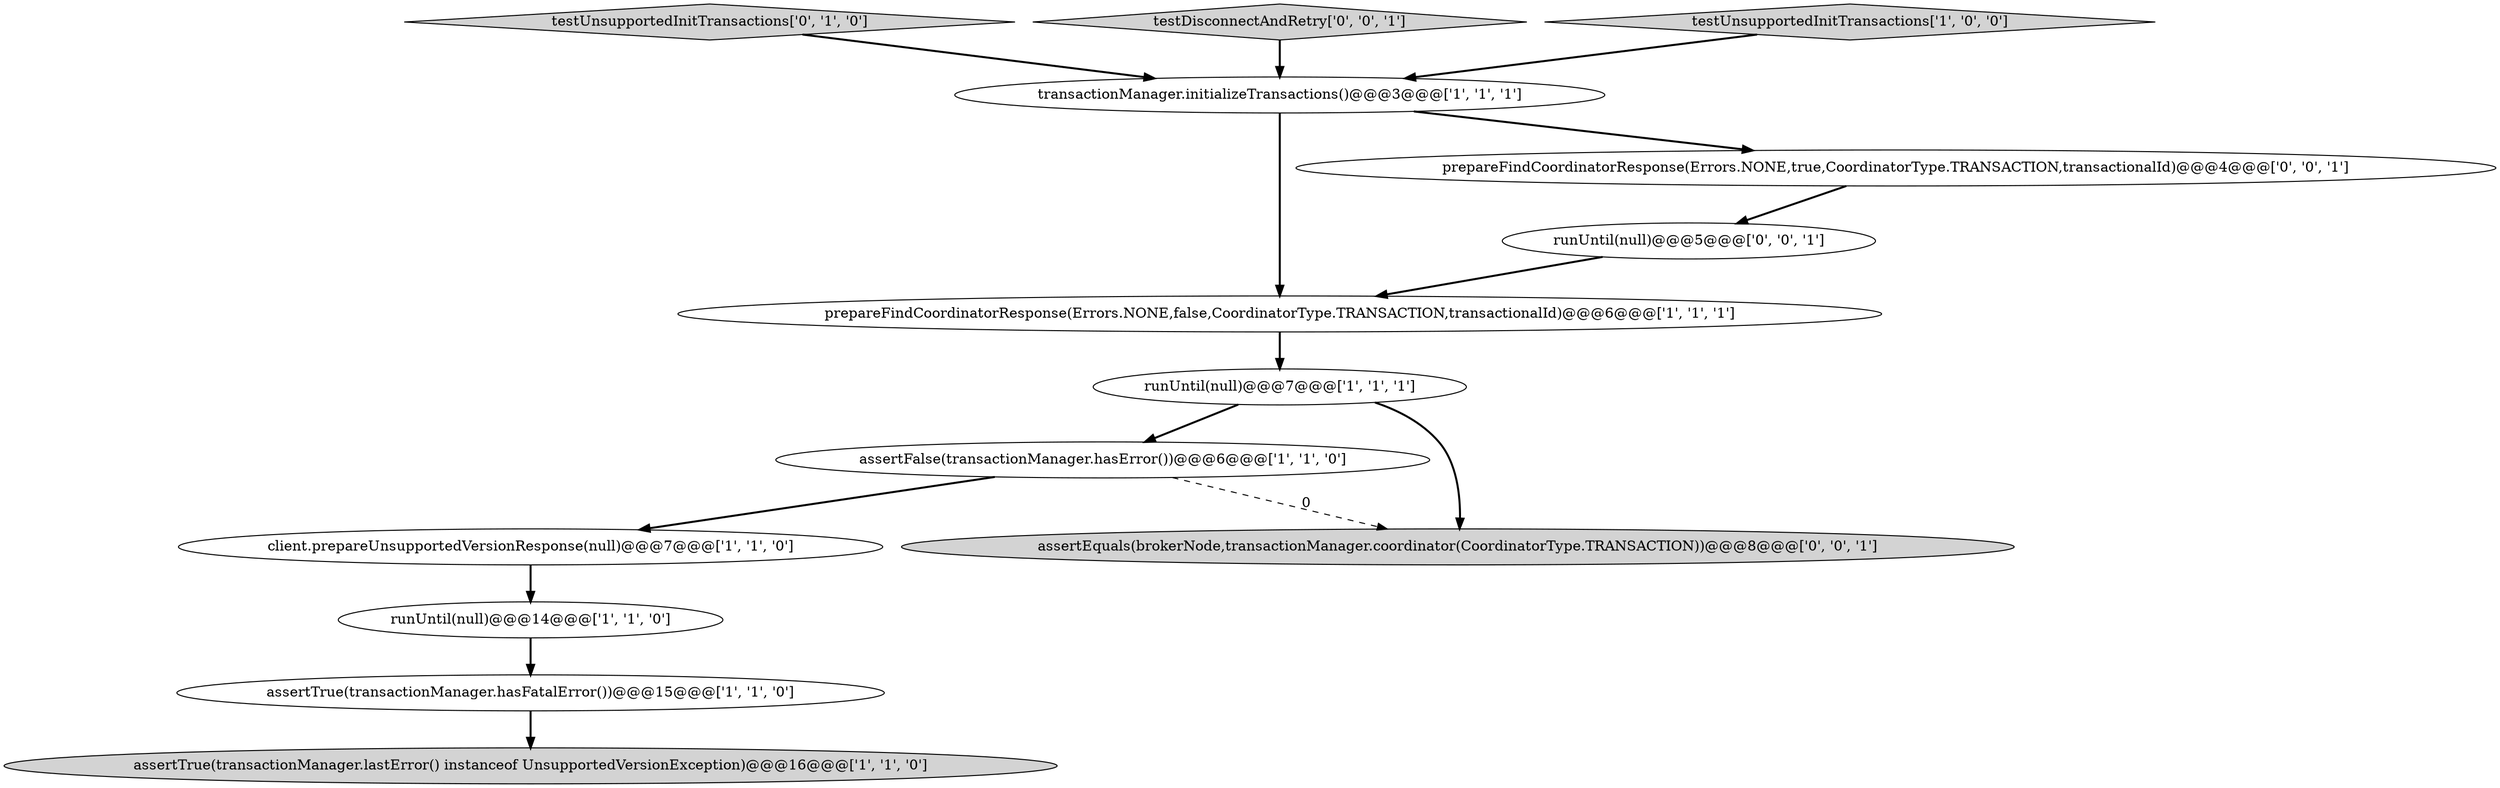 digraph {
9 [style = filled, label = "testUnsupportedInitTransactions['0', '1', '0']", fillcolor = lightgray, shape = diamond image = "AAA0AAABBB2BBB"];
2 [style = filled, label = "runUntil(null)@@@7@@@['1', '1', '1']", fillcolor = white, shape = ellipse image = "AAA0AAABBB1BBB"];
12 [style = filled, label = "runUntil(null)@@@5@@@['0', '0', '1']", fillcolor = white, shape = ellipse image = "AAA0AAABBB3BBB"];
5 [style = filled, label = "assertTrue(transactionManager.lastError() instanceof UnsupportedVersionException)@@@16@@@['1', '1', '0']", fillcolor = lightgray, shape = ellipse image = "AAA0AAABBB1BBB"];
4 [style = filled, label = "assertFalse(transactionManager.hasError())@@@6@@@['1', '1', '0']", fillcolor = white, shape = ellipse image = "AAA0AAABBB1BBB"];
8 [style = filled, label = "runUntil(null)@@@14@@@['1', '1', '0']", fillcolor = white, shape = ellipse image = "AAA0AAABBB1BBB"];
11 [style = filled, label = "testDisconnectAndRetry['0', '0', '1']", fillcolor = lightgray, shape = diamond image = "AAA0AAABBB3BBB"];
0 [style = filled, label = "prepareFindCoordinatorResponse(Errors.NONE,false,CoordinatorType.TRANSACTION,transactionalId)@@@6@@@['1', '1', '1']", fillcolor = white, shape = ellipse image = "AAA0AAABBB1BBB"];
1 [style = filled, label = "transactionManager.initializeTransactions()@@@3@@@['1', '1', '1']", fillcolor = white, shape = ellipse image = "AAA0AAABBB1BBB"];
3 [style = filled, label = "assertTrue(transactionManager.hasFatalError())@@@15@@@['1', '1', '0']", fillcolor = white, shape = ellipse image = "AAA0AAABBB1BBB"];
7 [style = filled, label = "client.prepareUnsupportedVersionResponse(null)@@@7@@@['1', '1', '0']", fillcolor = white, shape = ellipse image = "AAA0AAABBB1BBB"];
10 [style = filled, label = "assertEquals(brokerNode,transactionManager.coordinator(CoordinatorType.TRANSACTION))@@@8@@@['0', '0', '1']", fillcolor = lightgray, shape = ellipse image = "AAA0AAABBB3BBB"];
6 [style = filled, label = "testUnsupportedInitTransactions['1', '0', '0']", fillcolor = lightgray, shape = diamond image = "AAA0AAABBB1BBB"];
13 [style = filled, label = "prepareFindCoordinatorResponse(Errors.NONE,true,CoordinatorType.TRANSACTION,transactionalId)@@@4@@@['0', '0', '1']", fillcolor = white, shape = ellipse image = "AAA0AAABBB3BBB"];
4->10 [style = dashed, label="0"];
12->0 [style = bold, label=""];
13->12 [style = bold, label=""];
1->13 [style = bold, label=""];
0->2 [style = bold, label=""];
7->8 [style = bold, label=""];
4->7 [style = bold, label=""];
2->4 [style = bold, label=""];
2->10 [style = bold, label=""];
11->1 [style = bold, label=""];
9->1 [style = bold, label=""];
6->1 [style = bold, label=""];
3->5 [style = bold, label=""];
8->3 [style = bold, label=""];
1->0 [style = bold, label=""];
}
